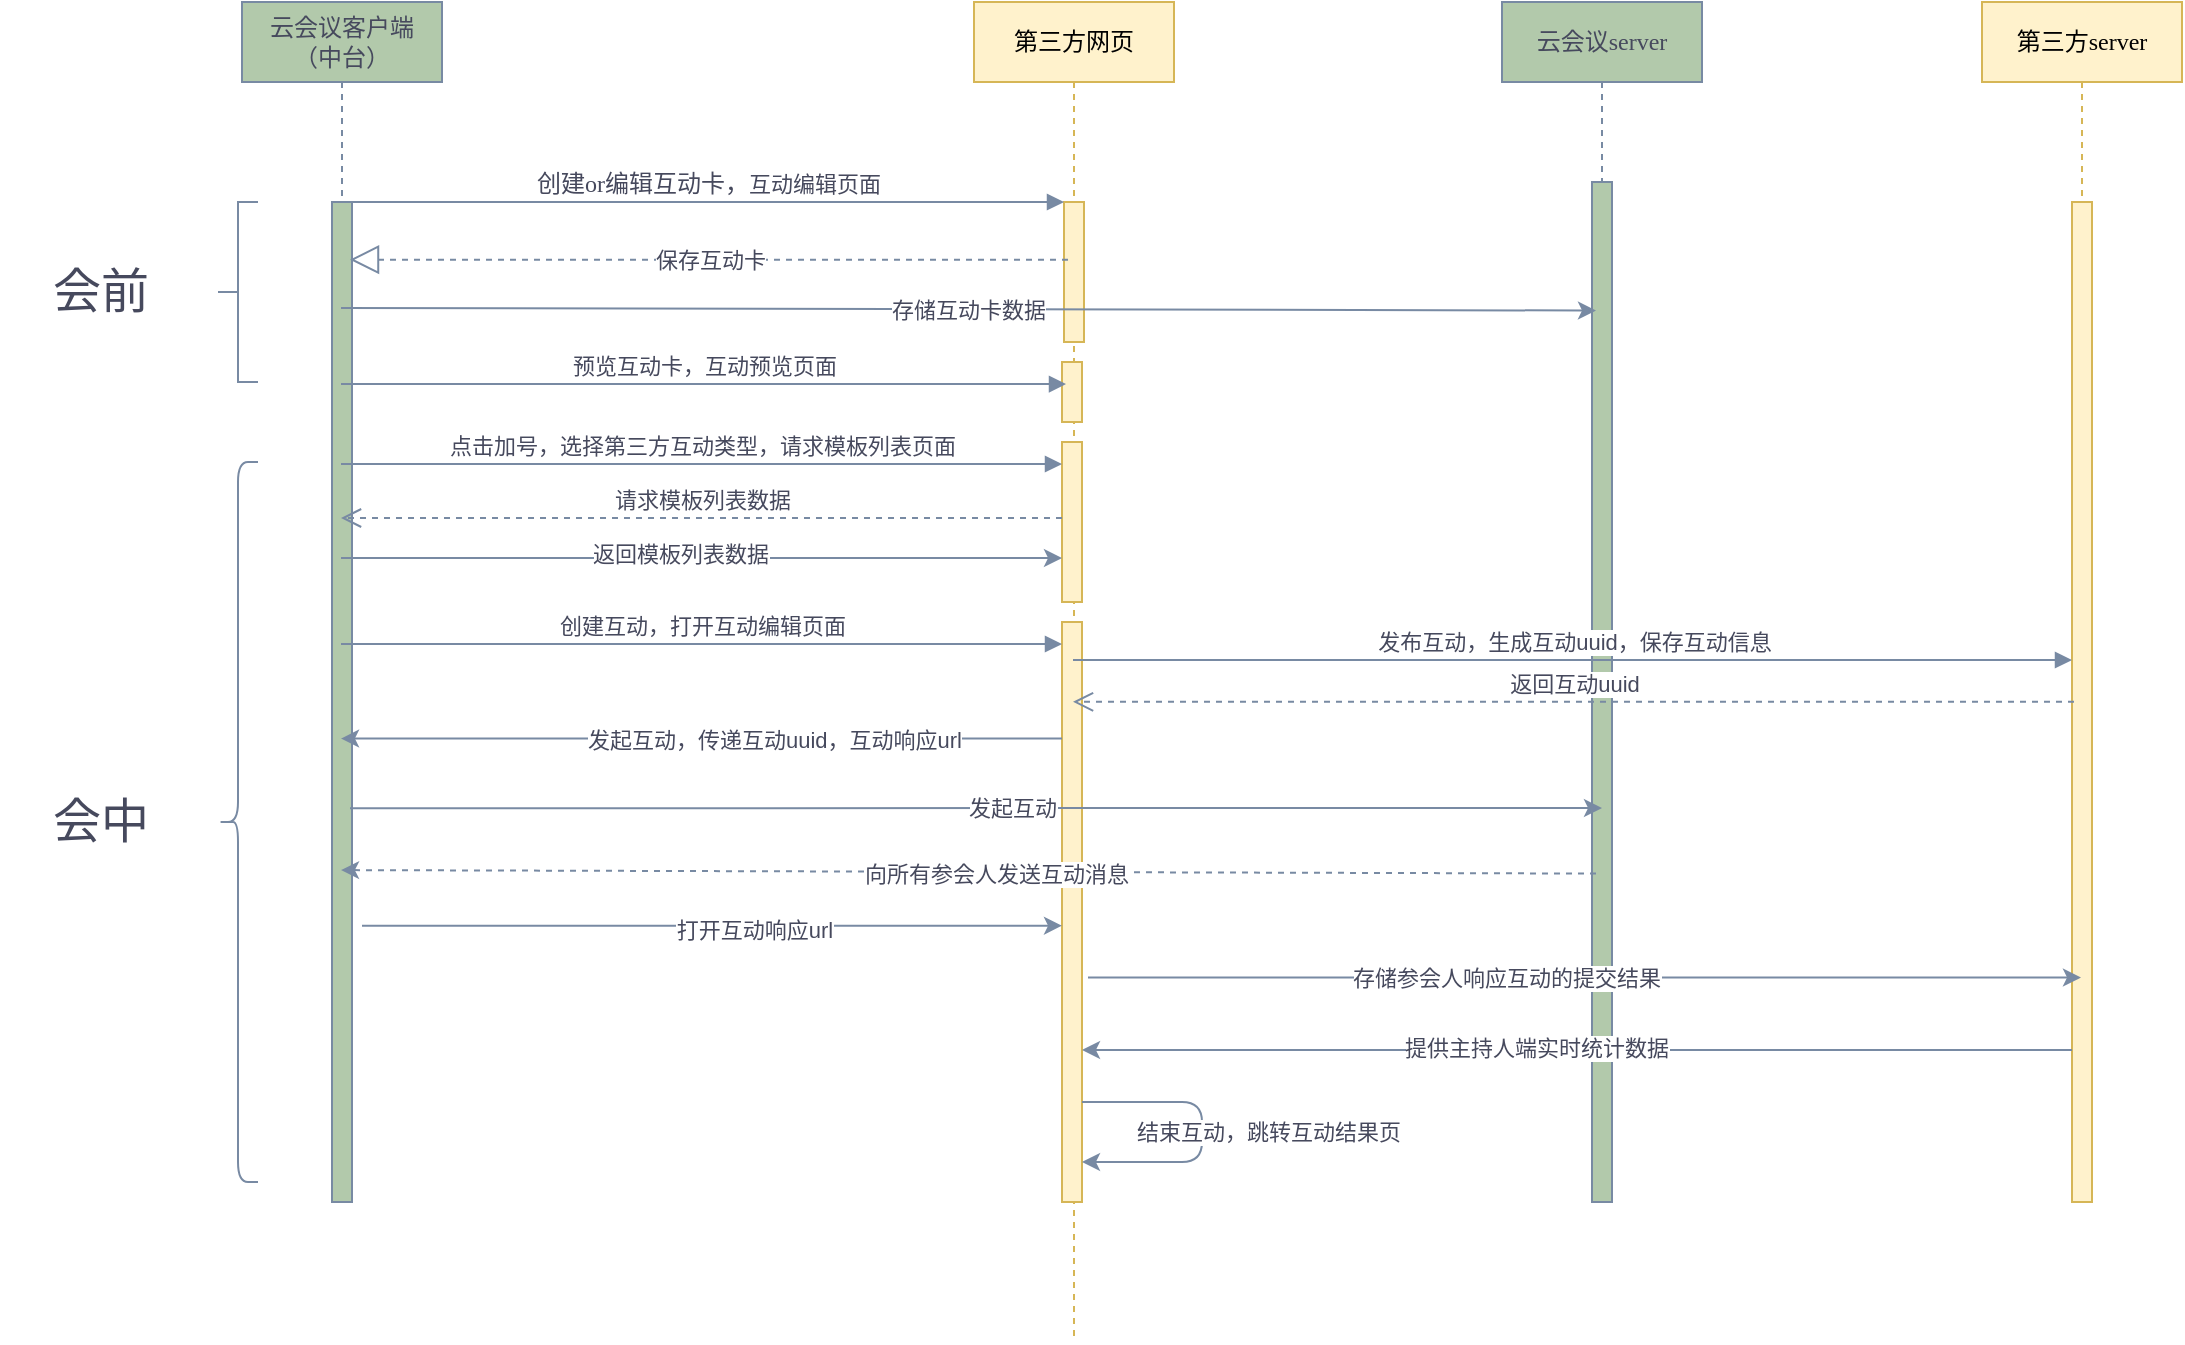 <mxfile version="16.5.6" type="github">
  <diagram name="Page-1" id="13e1069c-82ec-6db2-03f1-153e76fe0fe0">
    <mxGraphModel dx="2522" dy="760" grid="1" gridSize="10" guides="1" tooltips="1" connect="1" arrows="1" fold="1" page="1" pageScale="1" pageWidth="1100" pageHeight="850" math="0" shadow="0">
      <root>
        <mxCell id="0" />
        <mxCell id="1" parent="0" />
        <mxCell id="7baba1c4bc27f4b0-2" value="第三方网页" style="shape=umlLifeline;perimeter=lifelinePerimeter;whiteSpace=wrap;html=1;container=1;collapsible=0;recursiveResize=0;outlineConnect=0;rounded=0;shadow=0;comic=0;labelBackgroundColor=none;strokeWidth=1;fontFamily=Verdana;fontSize=12;align=center;fillColor=#fff2cc;strokeColor=#d6b656;" parent="1" vertex="1">
          <mxGeometry x="466" y="80" width="100" height="670" as="geometry" />
        </mxCell>
        <mxCell id="7baba1c4bc27f4b0-10" value="" style="html=1;points=[];perimeter=orthogonalPerimeter;rounded=0;shadow=0;comic=0;labelBackgroundColor=none;strokeWidth=1;fontFamily=Verdana;fontSize=12;align=center;fillColor=#fff2cc;strokeColor=#d6b656;" parent="7baba1c4bc27f4b0-2" vertex="1">
          <mxGeometry x="45" y="100" width="10" height="70" as="geometry" />
        </mxCell>
        <mxCell id="x23zWIhKPf4T4eoTt7n7-22" value="" style="html=1;points=[];perimeter=orthogonalPerimeter;fillColor=#fff2cc;strokeColor=#d6b656;rounded=0;" vertex="1" parent="7baba1c4bc27f4b0-2">
          <mxGeometry x="44" y="220" width="10" height="80" as="geometry" />
        </mxCell>
        <mxCell id="x23zWIhKPf4T4eoTt7n7-31" value="" style="html=1;points=[];perimeter=orthogonalPerimeter;rounded=0;fillColor=#fff2cc;strokeColor=#d6b656;" vertex="1" parent="7baba1c4bc27f4b0-2">
          <mxGeometry x="44" y="310" width="10" height="290" as="geometry" />
        </mxCell>
        <mxCell id="7baba1c4bc27f4b0-3" value="云会议server" style="shape=umlLifeline;perimeter=lifelinePerimeter;whiteSpace=wrap;html=1;container=1;collapsible=0;recursiveResize=0;outlineConnect=0;rounded=0;shadow=0;comic=0;labelBackgroundColor=none;strokeWidth=1;fontFamily=Verdana;fontSize=12;align=center;fillColor=#B2C9AB;strokeColor=#788AA3;fontColor=#46495D;" parent="1" vertex="1">
          <mxGeometry x="730" y="80" width="100" height="600" as="geometry" />
        </mxCell>
        <mxCell id="x23zWIhKPf4T4eoTt7n7-40" value="" style="html=1;points=[];perimeter=orthogonalPerimeter;rounded=0;fillColor=#B2C9AB;strokeColor=#788AA3;fontColor=#46495D;" vertex="1" parent="7baba1c4bc27f4b0-3">
          <mxGeometry x="45" y="90" width="10" height="510" as="geometry" />
        </mxCell>
        <mxCell id="7baba1c4bc27f4b0-4" value="第三方server" style="shape=umlLifeline;perimeter=lifelinePerimeter;whiteSpace=wrap;html=1;container=1;collapsible=0;recursiveResize=0;outlineConnect=0;rounded=0;shadow=0;comic=0;labelBackgroundColor=none;strokeWidth=1;fontFamily=Verdana;fontSize=12;align=center;fillColor=#fff2cc;strokeColor=#d6b656;" parent="1" vertex="1">
          <mxGeometry x="970" y="80" width="100" height="600" as="geometry" />
        </mxCell>
        <mxCell id="x23zWIhKPf4T4eoTt7n7-34" value="" style="html=1;points=[];perimeter=orthogonalPerimeter;rounded=0;fillColor=#fff2cc;strokeColor=#d6b656;" vertex="1" parent="7baba1c4bc27f4b0-4">
          <mxGeometry x="45" y="100" width="10" height="500" as="geometry" />
        </mxCell>
        <mxCell id="7baba1c4bc27f4b0-8" value="云会议客户端&lt;br&gt;（中台）" style="shape=umlLifeline;perimeter=lifelinePerimeter;whiteSpace=wrap;html=1;container=1;collapsible=0;recursiveResize=0;outlineConnect=0;rounded=0;shadow=0;comic=0;labelBackgroundColor=none;strokeWidth=1;fontFamily=Verdana;fontSize=12;align=center;fillColor=#B2C9AB;strokeColor=#788AA3;fontColor=#46495D;" parent="1" vertex="1">
          <mxGeometry x="100" y="80" width="100" height="600" as="geometry" />
        </mxCell>
        <mxCell id="7baba1c4bc27f4b0-9" value="" style="html=1;points=[];perimeter=orthogonalPerimeter;rounded=0;shadow=0;comic=0;labelBackgroundColor=none;strokeWidth=1;fontFamily=Verdana;fontSize=12;align=center;fillColor=#B2C9AB;strokeColor=#788AA3;fontColor=#46495D;" parent="7baba1c4bc27f4b0-8" vertex="1">
          <mxGeometry x="45" y="100" width="10" height="500" as="geometry" />
        </mxCell>
        <mxCell id="x23zWIhKPf4T4eoTt7n7-64" value="" style="shape=curlyBracket;whiteSpace=wrap;html=1;rounded=1;fontColor=#46495D;strokeColor=#788AA3;fillColor=#B2C9AB;" vertex="1" parent="7baba1c4bc27f4b0-8">
          <mxGeometry x="-12" y="230" width="20" height="360" as="geometry" />
        </mxCell>
        <mxCell id="7baba1c4bc27f4b0-11" value="创建or编辑互动卡，&lt;span style=&quot;font-family: &amp;#34;helvetica&amp;#34; ; font-size: 11px ; text-align: left ; background-color: rgb(255 , 255 , 255)&quot;&gt;互动编辑页面&lt;/span&gt;" style="html=1;verticalAlign=bottom;endArrow=block;entryX=0;entryY=0;labelBackgroundColor=none;fontFamily=Verdana;fontSize=12;edgeStyle=elbowEdgeStyle;elbow=vertical;strokeColor=#788AA3;fontColor=#46495D;rounded=0;" parent="1" source="7baba1c4bc27f4b0-9" target="7baba1c4bc27f4b0-10" edge="1">
          <mxGeometry relative="1" as="geometry">
            <mxPoint x="220" y="190" as="sourcePoint" />
          </mxGeometry>
        </mxCell>
        <mxCell id="x23zWIhKPf4T4eoTt7n7-12" value="保存互动卡" style="endArrow=block;dashed=1;endFill=0;endSize=12;html=1;rounded=0;entryX=0.9;entryY=0.086;entryDx=0;entryDy=0;entryPerimeter=0;exitX=0.2;exitY=0.412;exitDx=0;exitDy=0;exitPerimeter=0;strokeColor=#788AA3;fontColor=#46495D;" edge="1" parent="1" source="7baba1c4bc27f4b0-10">
          <mxGeometry width="160" relative="1" as="geometry">
            <mxPoint x="490" y="209" as="sourcePoint" />
            <mxPoint x="154" y="208.84" as="targetPoint" />
            <Array as="points" />
          </mxGeometry>
        </mxCell>
        <mxCell id="x23zWIhKPf4T4eoTt7n7-13" value="存储互动卡数据" style="endArrow=classic;html=1;rounded=0;entryX=0.2;entryY=0.126;entryDx=0;entryDy=0;entryPerimeter=0;strokeColor=#788AA3;fontColor=#46495D;" edge="1" parent="1" target="x23zWIhKPf4T4eoTt7n7-40">
          <mxGeometry width="50" height="50" relative="1" as="geometry">
            <mxPoint x="149.5" y="233" as="sourcePoint" />
            <mxPoint x="770" y="233" as="targetPoint" />
          </mxGeometry>
        </mxCell>
        <mxCell id="x23zWIhKPf4T4eoTt7n7-17" value="" style="html=1;points=[];perimeter=orthogonalPerimeter;fillColor=#fff2cc;strokeColor=#d6b656;rounded=0;" vertex="1" parent="1">
          <mxGeometry x="510" y="260" width="10" height="30" as="geometry" />
        </mxCell>
        <mxCell id="x23zWIhKPf4T4eoTt7n7-18" value="预览互动卡，互动预览页面" style="html=1;verticalAlign=bottom;endArrow=block;entryX=0.2;entryY=0.367;rounded=0;entryDx=0;entryDy=0;entryPerimeter=0;strokeColor=#788AA3;fontColor=#46495D;" edge="1" target="x23zWIhKPf4T4eoTt7n7-17" parent="1">
          <mxGeometry relative="1" as="geometry">
            <mxPoint x="149.5" y="271.0" as="sourcePoint" />
            <mxPoint x="499" y="271.0" as="targetPoint" />
          </mxGeometry>
        </mxCell>
        <mxCell id="x23zWIhKPf4T4eoTt7n7-20" value="" style="shape=curlyBracket;whiteSpace=wrap;html=1;rounded=0;fillColor=#B2C9AB;strokeColor=#788AA3;fontColor=#46495D;" vertex="1" parent="1">
          <mxGeometry x="88" y="180" width="20" height="90" as="geometry" />
        </mxCell>
        <mxCell id="x23zWIhKPf4T4eoTt7n7-21" value="会前" style="text;strokeColor=none;fillColor=none;html=1;fontSize=24;fontStyle=0;verticalAlign=middle;align=center;fontColor=#46495D;rounded=0;" vertex="1" parent="1">
          <mxGeometry x="-21" y="205" width="100" height="40" as="geometry" />
        </mxCell>
        <mxCell id="x23zWIhKPf4T4eoTt7n7-23" value="点击加号，选择第三方互动类型，请求模板列表页面" style="html=1;verticalAlign=bottom;endArrow=block;entryX=0;entryY=0;rounded=0;strokeColor=#788AA3;fontColor=#46495D;" edge="1" parent="1">
          <mxGeometry relative="1" as="geometry">
            <mxPoint x="149.5" y="311" as="sourcePoint" />
            <mxPoint x="510" y="311" as="targetPoint" />
          </mxGeometry>
        </mxCell>
        <mxCell id="x23zWIhKPf4T4eoTt7n7-24" value="请求模板列表数据" style="html=1;verticalAlign=bottom;endArrow=open;dashed=1;endSize=8;exitX=0;exitY=0.95;rounded=0;strokeColor=#788AA3;fontColor=#46495D;" edge="1" parent="1">
          <mxGeometry relative="1" as="geometry">
            <mxPoint x="149.5" y="338" as="targetPoint" />
            <mxPoint x="510" y="338" as="sourcePoint" />
          </mxGeometry>
        </mxCell>
        <mxCell id="x23zWIhKPf4T4eoTt7n7-25" value="" style="endArrow=classic;html=1;rounded=0;strokeColor=#788AA3;fontColor=#46495D;" edge="1" parent="1">
          <mxGeometry width="50" height="50" relative="1" as="geometry">
            <mxPoint x="149.5" y="358" as="sourcePoint" />
            <mxPoint x="510" y="358" as="targetPoint" />
          </mxGeometry>
        </mxCell>
        <mxCell id="x23zWIhKPf4T4eoTt7n7-26" value="返回模板列表数据" style="edgeLabel;html=1;align=center;verticalAlign=middle;resizable=0;points=[];fontColor=#46495D;rounded=0;" vertex="1" connectable="0" parent="x23zWIhKPf4T4eoTt7n7-25">
          <mxGeometry x="-0.065" y="2" relative="1" as="geometry">
            <mxPoint x="1" as="offset" />
          </mxGeometry>
        </mxCell>
        <mxCell id="x23zWIhKPf4T4eoTt7n7-32" value="创建互动，打开互动编辑页面" style="html=1;verticalAlign=bottom;endArrow=block;entryX=0;entryY=0;rounded=0;strokeColor=#788AA3;fontColor=#46495D;" edge="1" parent="1">
          <mxGeometry relative="1" as="geometry">
            <mxPoint x="149.5" y="401" as="sourcePoint" />
            <mxPoint x="510" y="401" as="targetPoint" />
          </mxGeometry>
        </mxCell>
        <mxCell id="x23zWIhKPf4T4eoTt7n7-35" value="发布互动，生成互动uuid，保存互动信息" style="html=1;verticalAlign=bottom;endArrow=block;entryX=0;entryY=0;rounded=0;strokeColor=#788AA3;fontColor=#46495D;" edge="1" parent="1">
          <mxGeometry relative="1" as="geometry">
            <mxPoint x="515.5" y="409" as="sourcePoint" />
            <mxPoint x="1015" y="409" as="targetPoint" />
          </mxGeometry>
        </mxCell>
        <mxCell id="x23zWIhKPf4T4eoTt7n7-36" value="返回互动uuid" style="html=1;verticalAlign=bottom;endArrow=open;dashed=1;endSize=8;exitX=0.1;exitY=0.587;rounded=0;exitDx=0;exitDy=0;exitPerimeter=0;strokeColor=#788AA3;fontColor=#46495D;" edge="1" parent="1">
          <mxGeometry relative="1" as="geometry">
            <mxPoint x="515.5" y="429.89" as="targetPoint" />
            <mxPoint x="1016" y="429.89" as="sourcePoint" />
          </mxGeometry>
        </mxCell>
        <mxCell id="x23zWIhKPf4T4eoTt7n7-41" value="" style="endArrow=classic;html=1;rounded=0;exitX=0;exitY=0.738;exitDx=0;exitDy=0;exitPerimeter=0;strokeColor=#788AA3;fontColor=#46495D;" edge="1" parent="1">
          <mxGeometry width="50" height="50" relative="1" as="geometry">
            <mxPoint x="510" y="448.26" as="sourcePoint" />
            <mxPoint x="149.5" y="448.26" as="targetPoint" />
          </mxGeometry>
        </mxCell>
        <mxCell id="x23zWIhKPf4T4eoTt7n7-42" value="发起互动，传递互动uuid，互动响应url" style="edgeLabel;html=1;align=center;verticalAlign=middle;resizable=0;points=[];fontColor=#46495D;rounded=0;" vertex="1" connectable="0" parent="x23zWIhKPf4T4eoTt7n7-41">
          <mxGeometry x="-0.201" y="1" relative="1" as="geometry">
            <mxPoint y="-1" as="offset" />
          </mxGeometry>
        </mxCell>
        <mxCell id="x23zWIhKPf4T4eoTt7n7-44" value="" style="endArrow=classic;html=1;fontColor=#46495D;strokeColor=#788AA3;fillColor=#B2C9AB;exitX=0.9;exitY=0.748;exitDx=0;exitDy=0;exitPerimeter=0;" edge="1" parent="1">
          <mxGeometry width="50" height="50" relative="1" as="geometry">
            <mxPoint x="154" y="483.12" as="sourcePoint" />
            <mxPoint x="780" y="483" as="targetPoint" />
          </mxGeometry>
        </mxCell>
        <mxCell id="x23zWIhKPf4T4eoTt7n7-45" value="发起互动" style="edgeLabel;html=1;align=center;verticalAlign=middle;resizable=0;points=[];fontColor=#46495D;" vertex="1" connectable="0" parent="x23zWIhKPf4T4eoTt7n7-44">
          <mxGeometry x="0.056" relative="1" as="geometry">
            <mxPoint as="offset" />
          </mxGeometry>
        </mxCell>
        <mxCell id="x23zWIhKPf4T4eoTt7n7-46" value="" style="endArrow=classic;html=1;fontColor=#46495D;strokeColor=#788AA3;fillColor=#B2C9AB;dashed=1;exitX=0.2;exitY=0.678;exitDx=0;exitDy=0;exitPerimeter=0;" edge="1" parent="1" source="x23zWIhKPf4T4eoTt7n7-40">
          <mxGeometry width="50" height="50" relative="1" as="geometry">
            <mxPoint x="770" y="514" as="sourcePoint" />
            <mxPoint x="149.5" y="514.04" as="targetPoint" />
          </mxGeometry>
        </mxCell>
        <mxCell id="x23zWIhKPf4T4eoTt7n7-47" value="向所有参会人发送互动消息" style="edgeLabel;html=1;align=center;verticalAlign=middle;resizable=0;points=[];fontColor=#46495D;" vertex="1" connectable="0" parent="x23zWIhKPf4T4eoTt7n7-46">
          <mxGeometry x="-0.042" y="3" relative="1" as="geometry">
            <mxPoint y="-2" as="offset" />
          </mxGeometry>
        </mxCell>
        <mxCell id="x23zWIhKPf4T4eoTt7n7-49" value="" style="endArrow=classic;html=1;fontColor=#46495D;strokeColor=#788AA3;fillColor=#B2C9AB;exitX=1.5;exitY=0.861;exitDx=0;exitDy=0;exitPerimeter=0;" edge="1" parent="1">
          <mxGeometry width="50" height="50" relative="1" as="geometry">
            <mxPoint x="160" y="541.84" as="sourcePoint" />
            <mxPoint x="510" y="541.84" as="targetPoint" />
          </mxGeometry>
        </mxCell>
        <mxCell id="x23zWIhKPf4T4eoTt7n7-50" value="打开互动响应url" style="edgeLabel;html=1;align=center;verticalAlign=middle;resizable=0;points=[];fontColor=#46495D;" vertex="1" connectable="0" parent="x23zWIhKPf4T4eoTt7n7-49">
          <mxGeometry x="0.12" y="-2" relative="1" as="geometry">
            <mxPoint as="offset" />
          </mxGeometry>
        </mxCell>
        <mxCell id="x23zWIhKPf4T4eoTt7n7-51" value="" style="endArrow=classic;html=1;fontColor=#46495D;strokeColor=#788AA3;fillColor=#B2C9AB;exitX=1.3;exitY=0.641;exitDx=0;exitDy=0;exitPerimeter=0;" edge="1" parent="1">
          <mxGeometry width="50" height="50" relative="1" as="geometry">
            <mxPoint x="523" y="567.76" as="sourcePoint" />
            <mxPoint x="1019.5" y="567.76" as="targetPoint" />
          </mxGeometry>
        </mxCell>
        <mxCell id="x23zWIhKPf4T4eoTt7n7-52" value="存储参会人响应互动的提交结果" style="edgeLabel;html=1;align=center;verticalAlign=middle;resizable=0;points=[];fontColor=#46495D;" vertex="1" connectable="0" parent="x23zWIhKPf4T4eoTt7n7-51">
          <mxGeometry x="-0.158" y="-1" relative="1" as="geometry">
            <mxPoint y="-1" as="offset" />
          </mxGeometry>
        </mxCell>
        <mxCell id="x23zWIhKPf4T4eoTt7n7-55" value="" style="endArrow=classic;html=1;fontColor=#46495D;strokeColor=#788AA3;fillColor=#B2C9AB;exitX=0;exitY=0.894;exitDx=0;exitDy=0;exitPerimeter=0;" edge="1" parent="1">
          <mxGeometry width="50" height="50" relative="1" as="geometry">
            <mxPoint x="1015" y="604" as="sourcePoint" />
            <mxPoint x="520" y="604" as="targetPoint" />
          </mxGeometry>
        </mxCell>
        <mxCell id="x23zWIhKPf4T4eoTt7n7-56" value="提供主持人端实时统计数据" style="edgeLabel;html=1;align=center;verticalAlign=middle;resizable=0;points=[];fontColor=#46495D;" vertex="1" connectable="0" parent="x23zWIhKPf4T4eoTt7n7-55">
          <mxGeometry x="0.083" relative="1" as="geometry">
            <mxPoint y="-1" as="offset" />
          </mxGeometry>
        </mxCell>
        <mxCell id="x23zWIhKPf4T4eoTt7n7-61" value="" style="edgeStyle=segmentEdgeStyle;endArrow=classic;html=1;fontColor=#46495D;strokeColor=#788AA3;fillColor=#B2C9AB;" edge="1" parent="1">
          <mxGeometry width="50" height="50" relative="1" as="geometry">
            <mxPoint x="520" y="630" as="sourcePoint" />
            <mxPoint x="520" y="660" as="targetPoint" />
            <Array as="points">
              <mxPoint x="580" y="630" />
              <mxPoint x="580" y="660" />
            </Array>
          </mxGeometry>
        </mxCell>
        <mxCell id="x23zWIhKPf4T4eoTt7n7-62" value="结束互动，跳转互动结果页" style="edgeLabel;html=1;align=center;verticalAlign=middle;resizable=0;points=[];fontColor=#46495D;" vertex="1" connectable="0" parent="x23zWIhKPf4T4eoTt7n7-61">
          <mxGeometry x="-0.147" y="-2" relative="1" as="geometry">
            <mxPoint x="35" y="11" as="offset" />
          </mxGeometry>
        </mxCell>
        <mxCell id="x23zWIhKPf4T4eoTt7n7-65" value="会中" style="text;strokeColor=none;fillColor=none;html=1;fontSize=24;fontStyle=0;verticalAlign=middle;align=center;fontColor=#46495D;rounded=0;" vertex="1" parent="1">
          <mxGeometry x="-21" y="470" width="100" height="40" as="geometry" />
        </mxCell>
      </root>
    </mxGraphModel>
  </diagram>
</mxfile>
